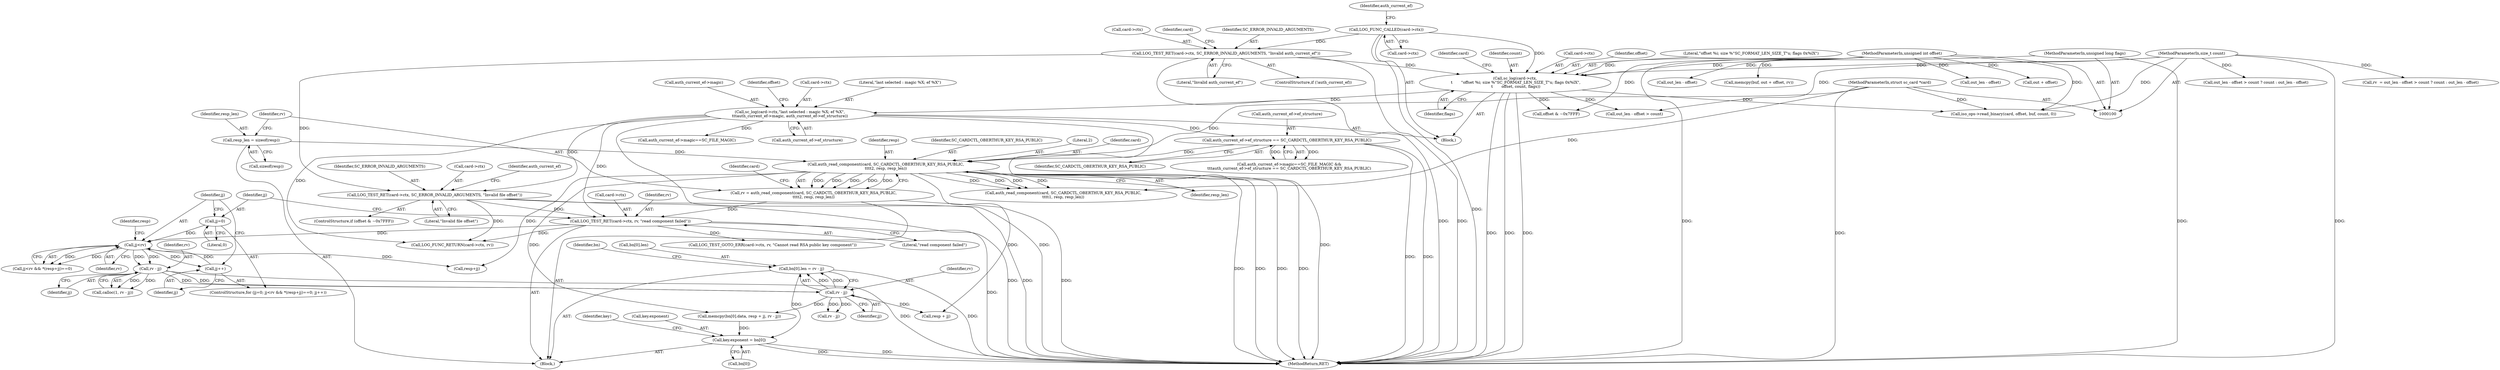 digraph "0_OpenSC_8fe377e93b4b56060e5bbfb6f3142ceaeca744fa_11@array" {
"1000244" [label="(Call,bn[0].len = rv - jj)"];
"1000250" [label="(Call,rv - jj)"];
"1000229" [label="(Call,rv - jj)"];
"1000210" [label="(Call,jj<rv)"];
"1000206" [label="(Call,jj=0)"];
"1000219" [label="(Call,jj++)"];
"1000199" [label="(Call,LOG_TEST_RET(card->ctx, rv, \"read component failed\"))"];
"1000163" [label="(Call,LOG_TEST_RET(card->ctx, SC_ERROR_INVALID_ARGUMENTS, \"Invalid file offset\"))"];
"1000148" [label="(Call,sc_log(card->ctx,\"last selected : magic %X; ef %X\",\n\t\t\tauth_current_ef->magic, auth_current_ef->ef_structure))"];
"1000140" [label="(Call,sc_log(card->ctx,\n \t       \"offset %i; size %\"SC_FORMAT_LEN_SIZE_T\"u; flags 0x%lX\",\n \t       offset, count, flags))"];
"1000134" [label="(Call,LOG_TEST_RET(card->ctx, SC_ERROR_INVALID_ARGUMENTS, \"Invalid auth_current_ef\"))"];
"1000127" [label="(Call,LOG_FUNC_CALLED(card->ctx))"];
"1000102" [label="(MethodParameterIn,unsigned int offset)"];
"1000104" [label="(MethodParameterIn,size_t count)"];
"1000105" [label="(MethodParameterIn,unsigned long flags)"];
"1000191" [label="(Call,rv = auth_read_component(card, SC_CARDCTL_OBERTHUR_KEY_RSA_PUBLIC,\n\t\t\t\t2, resp, resp_len))"];
"1000193" [label="(Call,auth_read_component(card, SC_CARDCTL_OBERTHUR_KEY_RSA_PUBLIC,\n\t\t\t\t2, resp, resp_len))"];
"1000101" [label="(MethodParameterIn,struct sc_card *card)"];
"1000176" [label="(Call,auth_current_ef->ef_structure == SC_CARDCTL_OBERTHUR_KEY_RSA_PUBLIC)"];
"1000187" [label="(Call,resp_len = sizeof(resp))"];
"1000315" [label="(Call,key.exponent = bn[0])"];
"1000212" [label="(Identifier,rv)"];
"1000230" [label="(Identifier,rv)"];
"1000209" [label="(Call,jj<rv && *(resp+jj)==0)"];
"1000167" [label="(Identifier,SC_ERROR_INVALID_ARGUMENTS)"];
"1000402" [label="(Call,LOG_FUNC_RETURN(card->ctx, rv))"];
"1000273" [label="(Call,LOG_TEST_GOTO_ERR(card->ctx, rv, \"Cannot read RSA public key component\"))"];
"1000208" [label="(Literal,0)"];
"1000139" [label="(Literal,\"Invalid auth_current_ef\")"];
"1000253" [label="(Call,memcpy(bn[0].data, resp + jj, rv - jj))"];
"1000149" [label="(Call,card->ctx)"];
"1000191" [label="(Call,rv = auth_read_component(card, SC_CARDCTL_OBERTHUR_KEY_RSA_PUBLIC,\n\t\t\t\t2, resp, resp_len))"];
"1000152" [label="(Literal,\"last selected : magic %X; ef %X\")"];
"1000245" [label="(Call,bn[0].len)"];
"1000381" [label="(Call,iso_ops->read_binary(card, offset, buf, count, 0))"];
"1000160" [label="(Call,offset & ~0x7FFF)"];
"1000133" [label="(Identifier,auth_current_ef)"];
"1000244" [label="(Call,bn[0].len = rv - jj)"];
"1000197" [label="(Identifier,resp)"];
"1000105" [label="(MethodParameterIn,unsigned long flags)"];
"1000101" [label="(MethodParameterIn,struct sc_card *card)"];
"1000180" [label="(Identifier,SC_CARDCTL_OBERTHUR_KEY_RSA_PUBLIC)"];
"1000407" [label="(MethodReturn,RET)"];
"1000195" [label="(Identifier,SC_CARDCTL_OBERTHUR_KEY_RSA_PUBLIC)"];
"1000148" [label="(Call,sc_log(card->ctx,\"last selected : magic %X; ef %X\",\n\t\t\tauth_current_ef->magic, auth_current_ef->ef_structure))"];
"1000106" [label="(Block,)"];
"1000356" [label="(Call,out_len - offset)"];
"1000171" [label="(Call,auth_current_ef->magic==SC_FILE_MAGIC)"];
"1000366" [label="(Call,out + offset)"];
"1000201" [label="(Identifier,card)"];
"1000210" [label="(Call,jj<rv)"];
"1000141" [label="(Call,card->ctx)"];
"1000204" [label="(Literal,\"read component failed\")"];
"1000163" [label="(Call,LOG_TEST_RET(card->ctx, SC_ERROR_INVALID_ARGUMENTS, \"Invalid file offset\"))"];
"1000145" [label="(Identifier,offset)"];
"1000229" [label="(Call,rv - jj)"];
"1000196" [label="(Literal,2)"];
"1000193" [label="(Call,auth_read_component(card, SC_CARDCTL_OBERTHUR_KEY_RSA_PUBLIC,\n\t\t\t\t2, resp, resp_len))"];
"1000187" [label="(Call,resp_len = sizeof(resp))"];
"1000164" [label="(Call,card->ctx)"];
"1000361" [label="(Call,out_len - offset)"];
"1000215" [label="(Call,resp+jj)"];
"1000181" [label="(Block,)"];
"1000199" [label="(Call,LOG_TEST_RET(card->ctx, rv, \"read component failed\"))"];
"1000144" [label="(Literal,\"offset %i; size %\"SC_FORMAT_LEN_SIZE_T\"u; flags 0x%lX\")"];
"1000170" [label="(Call,auth_current_ef->magic==SC_FILE_MAGIC &&\n\t\t\tauth_current_ef->ef_structure == SC_CARDCTL_OBERTHUR_KEY_RSA_PUBLIC)"];
"1000315" [label="(Call,key.exponent = bn[0])"];
"1000355" [label="(Call,out_len - offset > count)"];
"1000147" [label="(Identifier,flags)"];
"1000177" [label="(Call,auth_current_ef->ef_structure)"];
"1000156" [label="(Call,auth_current_ef->ef_structure)"];
"1000176" [label="(Call,auth_current_ef->ef_structure == SC_CARDCTL_OBERTHUR_KEY_RSA_PUBLIC)"];
"1000194" [label="(Identifier,card)"];
"1000251" [label="(Identifier,rv)"];
"1000354" [label="(Call,out_len - offset > count ? count : out_len - offset)"];
"1000134" [label="(Call,LOG_TEST_RET(card->ctx, SC_ERROR_INVALID_ARGUMENTS, \"Invalid auth_current_ef\"))"];
"1000324" [label="(Identifier,key)"];
"1000267" [label="(Call,auth_read_component(card, SC_CARDCTL_OBERTHUR_KEY_RSA_PUBLIC,\n\t\t\t\t1, resp, resp_len))"];
"1000200" [label="(Call,card->ctx)"];
"1000211" [label="(Identifier,jj)"];
"1000189" [label="(Call,sizeof(resp))"];
"1000159" [label="(ControlStructure,if (offset & ~0x7FFF))"];
"1000168" [label="(Literal,\"Invalid file offset\")"];
"1000203" [label="(Identifier,rv)"];
"1000192" [label="(Identifier,rv)"];
"1000216" [label="(Identifier,resp)"];
"1000150" [label="(Identifier,card)"];
"1000316" [label="(Call,key.exponent)"];
"1000104" [label="(MethodParameterIn,size_t count)"];
"1000146" [label="(Identifier,count)"];
"1000198" [label="(Identifier,resp_len)"];
"1000259" [label="(Call,resp + jj)"];
"1000173" [label="(Identifier,auth_current_ef)"];
"1000231" [label="(Identifier,jj)"];
"1000140" [label="(Call,sc_log(card->ctx,\n \t       \"offset %i; size %\"SC_FORMAT_LEN_SIZE_T\"u; flags 0x%lX\",\n \t       offset, count, flags))"];
"1000319" [label="(Call,bn[0])"];
"1000153" [label="(Call,auth_current_ef->magic)"];
"1000262" [label="(Call,rv - jj)"];
"1000127" [label="(Call,LOG_FUNC_CALLED(card->ctx))"];
"1000220" [label="(Identifier,jj)"];
"1000161" [label="(Identifier,offset)"];
"1000188" [label="(Identifier,resp_len)"];
"1000256" [label="(Identifier,bn)"];
"1000135" [label="(Call,card->ctx)"];
"1000131" [label="(ControlStructure,if (!auth_current_ef))"];
"1000206" [label="(Call,jj=0)"];
"1000142" [label="(Identifier,card)"];
"1000352" [label="(Call,rv  = out_len - offset > count ? count : out_len - offset)"];
"1000205" [label="(ControlStructure,for (jj=0; jj<rv && *(resp+jj)==0; jj++))"];
"1000207" [label="(Identifier,jj)"];
"1000227" [label="(Call,calloc(1, rv - jj))"];
"1000219" [label="(Call,jj++)"];
"1000364" [label="(Call,memcpy(buf, out + offset, rv))"];
"1000138" [label="(Identifier,SC_ERROR_INVALID_ARGUMENTS)"];
"1000250" [label="(Call,rv - jj)"];
"1000102" [label="(MethodParameterIn,unsigned int offset)"];
"1000128" [label="(Call,card->ctx)"];
"1000252" [label="(Identifier,jj)"];
"1000244" -> "1000181"  [label="AST: "];
"1000244" -> "1000250"  [label="CFG: "];
"1000245" -> "1000244"  [label="AST: "];
"1000250" -> "1000244"  [label="AST: "];
"1000256" -> "1000244"  [label="CFG: "];
"1000244" -> "1000407"  [label="DDG: "];
"1000250" -> "1000244"  [label="DDG: "];
"1000250" -> "1000244"  [label="DDG: "];
"1000244" -> "1000315"  [label="DDG: "];
"1000250" -> "1000252"  [label="CFG: "];
"1000251" -> "1000250"  [label="AST: "];
"1000252" -> "1000250"  [label="AST: "];
"1000229" -> "1000250"  [label="DDG: "];
"1000229" -> "1000250"  [label="DDG: "];
"1000250" -> "1000253"  [label="DDG: "];
"1000250" -> "1000259"  [label="DDG: "];
"1000250" -> "1000262"  [label="DDG: "];
"1000250" -> "1000262"  [label="DDG: "];
"1000229" -> "1000227"  [label="AST: "];
"1000229" -> "1000231"  [label="CFG: "];
"1000230" -> "1000229"  [label="AST: "];
"1000231" -> "1000229"  [label="AST: "];
"1000227" -> "1000229"  [label="CFG: "];
"1000229" -> "1000407"  [label="DDG: "];
"1000229" -> "1000227"  [label="DDG: "];
"1000229" -> "1000227"  [label="DDG: "];
"1000210" -> "1000229"  [label="DDG: "];
"1000210" -> "1000229"  [label="DDG: "];
"1000210" -> "1000209"  [label="AST: "];
"1000210" -> "1000212"  [label="CFG: "];
"1000211" -> "1000210"  [label="AST: "];
"1000212" -> "1000210"  [label="AST: "];
"1000216" -> "1000210"  [label="CFG: "];
"1000209" -> "1000210"  [label="CFG: "];
"1000210" -> "1000209"  [label="DDG: "];
"1000210" -> "1000209"  [label="DDG: "];
"1000206" -> "1000210"  [label="DDG: "];
"1000219" -> "1000210"  [label="DDG: "];
"1000199" -> "1000210"  [label="DDG: "];
"1000210" -> "1000215"  [label="DDG: "];
"1000210" -> "1000219"  [label="DDG: "];
"1000206" -> "1000205"  [label="AST: "];
"1000206" -> "1000208"  [label="CFG: "];
"1000207" -> "1000206"  [label="AST: "];
"1000208" -> "1000206"  [label="AST: "];
"1000211" -> "1000206"  [label="CFG: "];
"1000219" -> "1000205"  [label="AST: "];
"1000219" -> "1000220"  [label="CFG: "];
"1000220" -> "1000219"  [label="AST: "];
"1000211" -> "1000219"  [label="CFG: "];
"1000199" -> "1000181"  [label="AST: "];
"1000199" -> "1000204"  [label="CFG: "];
"1000200" -> "1000199"  [label="AST: "];
"1000203" -> "1000199"  [label="AST: "];
"1000204" -> "1000199"  [label="AST: "];
"1000207" -> "1000199"  [label="CFG: "];
"1000199" -> "1000407"  [label="DDG: "];
"1000163" -> "1000199"  [label="DDG: "];
"1000148" -> "1000199"  [label="DDG: "];
"1000191" -> "1000199"  [label="DDG: "];
"1000199" -> "1000273"  [label="DDG: "];
"1000199" -> "1000402"  [label="DDG: "];
"1000163" -> "1000159"  [label="AST: "];
"1000163" -> "1000168"  [label="CFG: "];
"1000164" -> "1000163"  [label="AST: "];
"1000167" -> "1000163"  [label="AST: "];
"1000168" -> "1000163"  [label="AST: "];
"1000173" -> "1000163"  [label="CFG: "];
"1000163" -> "1000407"  [label="DDG: "];
"1000163" -> "1000407"  [label="DDG: "];
"1000148" -> "1000163"  [label="DDG: "];
"1000134" -> "1000163"  [label="DDG: "];
"1000163" -> "1000402"  [label="DDG: "];
"1000148" -> "1000106"  [label="AST: "];
"1000148" -> "1000156"  [label="CFG: "];
"1000149" -> "1000148"  [label="AST: "];
"1000152" -> "1000148"  [label="AST: "];
"1000153" -> "1000148"  [label="AST: "];
"1000156" -> "1000148"  [label="AST: "];
"1000161" -> "1000148"  [label="CFG: "];
"1000148" -> "1000407"  [label="DDG: "];
"1000148" -> "1000407"  [label="DDG: "];
"1000140" -> "1000148"  [label="DDG: "];
"1000148" -> "1000171"  [label="DDG: "];
"1000148" -> "1000176"  [label="DDG: "];
"1000148" -> "1000402"  [label="DDG: "];
"1000140" -> "1000106"  [label="AST: "];
"1000140" -> "1000147"  [label="CFG: "];
"1000141" -> "1000140"  [label="AST: "];
"1000144" -> "1000140"  [label="AST: "];
"1000145" -> "1000140"  [label="AST: "];
"1000146" -> "1000140"  [label="AST: "];
"1000147" -> "1000140"  [label="AST: "];
"1000150" -> "1000140"  [label="CFG: "];
"1000140" -> "1000407"  [label="DDG: "];
"1000140" -> "1000407"  [label="DDG: "];
"1000140" -> "1000407"  [label="DDG: "];
"1000134" -> "1000140"  [label="DDG: "];
"1000127" -> "1000140"  [label="DDG: "];
"1000102" -> "1000140"  [label="DDG: "];
"1000104" -> "1000140"  [label="DDG: "];
"1000105" -> "1000140"  [label="DDG: "];
"1000140" -> "1000160"  [label="DDG: "];
"1000140" -> "1000355"  [label="DDG: "];
"1000140" -> "1000381"  [label="DDG: "];
"1000134" -> "1000131"  [label="AST: "];
"1000134" -> "1000139"  [label="CFG: "];
"1000135" -> "1000134"  [label="AST: "];
"1000138" -> "1000134"  [label="AST: "];
"1000139" -> "1000134"  [label="AST: "];
"1000142" -> "1000134"  [label="CFG: "];
"1000134" -> "1000407"  [label="DDG: "];
"1000134" -> "1000407"  [label="DDG: "];
"1000127" -> "1000134"  [label="DDG: "];
"1000127" -> "1000106"  [label="AST: "];
"1000127" -> "1000128"  [label="CFG: "];
"1000128" -> "1000127"  [label="AST: "];
"1000133" -> "1000127"  [label="CFG: "];
"1000127" -> "1000407"  [label="DDG: "];
"1000102" -> "1000100"  [label="AST: "];
"1000102" -> "1000407"  [label="DDG: "];
"1000102" -> "1000160"  [label="DDG: "];
"1000102" -> "1000356"  [label="DDG: "];
"1000102" -> "1000361"  [label="DDG: "];
"1000102" -> "1000364"  [label="DDG: "];
"1000102" -> "1000366"  [label="DDG: "];
"1000102" -> "1000381"  [label="DDG: "];
"1000104" -> "1000100"  [label="AST: "];
"1000104" -> "1000407"  [label="DDG: "];
"1000104" -> "1000352"  [label="DDG: "];
"1000104" -> "1000355"  [label="DDG: "];
"1000104" -> "1000354"  [label="DDG: "];
"1000104" -> "1000381"  [label="DDG: "];
"1000105" -> "1000100"  [label="AST: "];
"1000105" -> "1000407"  [label="DDG: "];
"1000191" -> "1000181"  [label="AST: "];
"1000191" -> "1000193"  [label="CFG: "];
"1000192" -> "1000191"  [label="AST: "];
"1000193" -> "1000191"  [label="AST: "];
"1000201" -> "1000191"  [label="CFG: "];
"1000191" -> "1000407"  [label="DDG: "];
"1000193" -> "1000191"  [label="DDG: "];
"1000193" -> "1000191"  [label="DDG: "];
"1000193" -> "1000191"  [label="DDG: "];
"1000193" -> "1000191"  [label="DDG: "];
"1000193" -> "1000191"  [label="DDG: "];
"1000193" -> "1000198"  [label="CFG: "];
"1000194" -> "1000193"  [label="AST: "];
"1000195" -> "1000193"  [label="AST: "];
"1000196" -> "1000193"  [label="AST: "];
"1000197" -> "1000193"  [label="AST: "];
"1000198" -> "1000193"  [label="AST: "];
"1000193" -> "1000407"  [label="DDG: "];
"1000193" -> "1000407"  [label="DDG: "];
"1000193" -> "1000407"  [label="DDG: "];
"1000193" -> "1000407"  [label="DDG: "];
"1000101" -> "1000193"  [label="DDG: "];
"1000176" -> "1000193"  [label="DDG: "];
"1000187" -> "1000193"  [label="DDG: "];
"1000193" -> "1000215"  [label="DDG: "];
"1000193" -> "1000253"  [label="DDG: "];
"1000193" -> "1000259"  [label="DDG: "];
"1000193" -> "1000267"  [label="DDG: "];
"1000193" -> "1000267"  [label="DDG: "];
"1000193" -> "1000267"  [label="DDG: "];
"1000193" -> "1000267"  [label="DDG: "];
"1000101" -> "1000100"  [label="AST: "];
"1000101" -> "1000407"  [label="DDG: "];
"1000101" -> "1000267"  [label="DDG: "];
"1000101" -> "1000381"  [label="DDG: "];
"1000176" -> "1000170"  [label="AST: "];
"1000176" -> "1000180"  [label="CFG: "];
"1000177" -> "1000176"  [label="AST: "];
"1000180" -> "1000176"  [label="AST: "];
"1000170" -> "1000176"  [label="CFG: "];
"1000176" -> "1000407"  [label="DDG: "];
"1000176" -> "1000407"  [label="DDG: "];
"1000176" -> "1000170"  [label="DDG: "];
"1000176" -> "1000170"  [label="DDG: "];
"1000187" -> "1000181"  [label="AST: "];
"1000187" -> "1000189"  [label="CFG: "];
"1000188" -> "1000187"  [label="AST: "];
"1000189" -> "1000187"  [label="AST: "];
"1000192" -> "1000187"  [label="CFG: "];
"1000315" -> "1000181"  [label="AST: "];
"1000315" -> "1000319"  [label="CFG: "];
"1000316" -> "1000315"  [label="AST: "];
"1000319" -> "1000315"  [label="AST: "];
"1000324" -> "1000315"  [label="CFG: "];
"1000315" -> "1000407"  [label="DDG: "];
"1000315" -> "1000407"  [label="DDG: "];
"1000253" -> "1000315"  [label="DDG: "];
}

